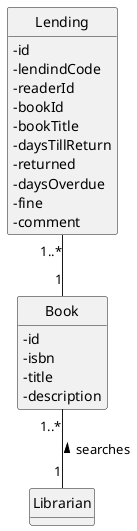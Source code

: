 @startuml
'https://plantuml.com/class-diagram
skinparam classAttributeIconSize 0
hide circle
hide methods

class Librarian{}

class Book{
    - id
    - isbn
    - title
    - description
}

class Lending {
    - id
    - lendindCode
    - readerId
    - bookId
    - bookTitle
    - daysTillReturn
    - returned
    - daysOverdue
    - fine
    - comment
}

Book "1..*" -- "1" Librarian: searches <
Book "1" -up- "1..*" Lending

@enduml

